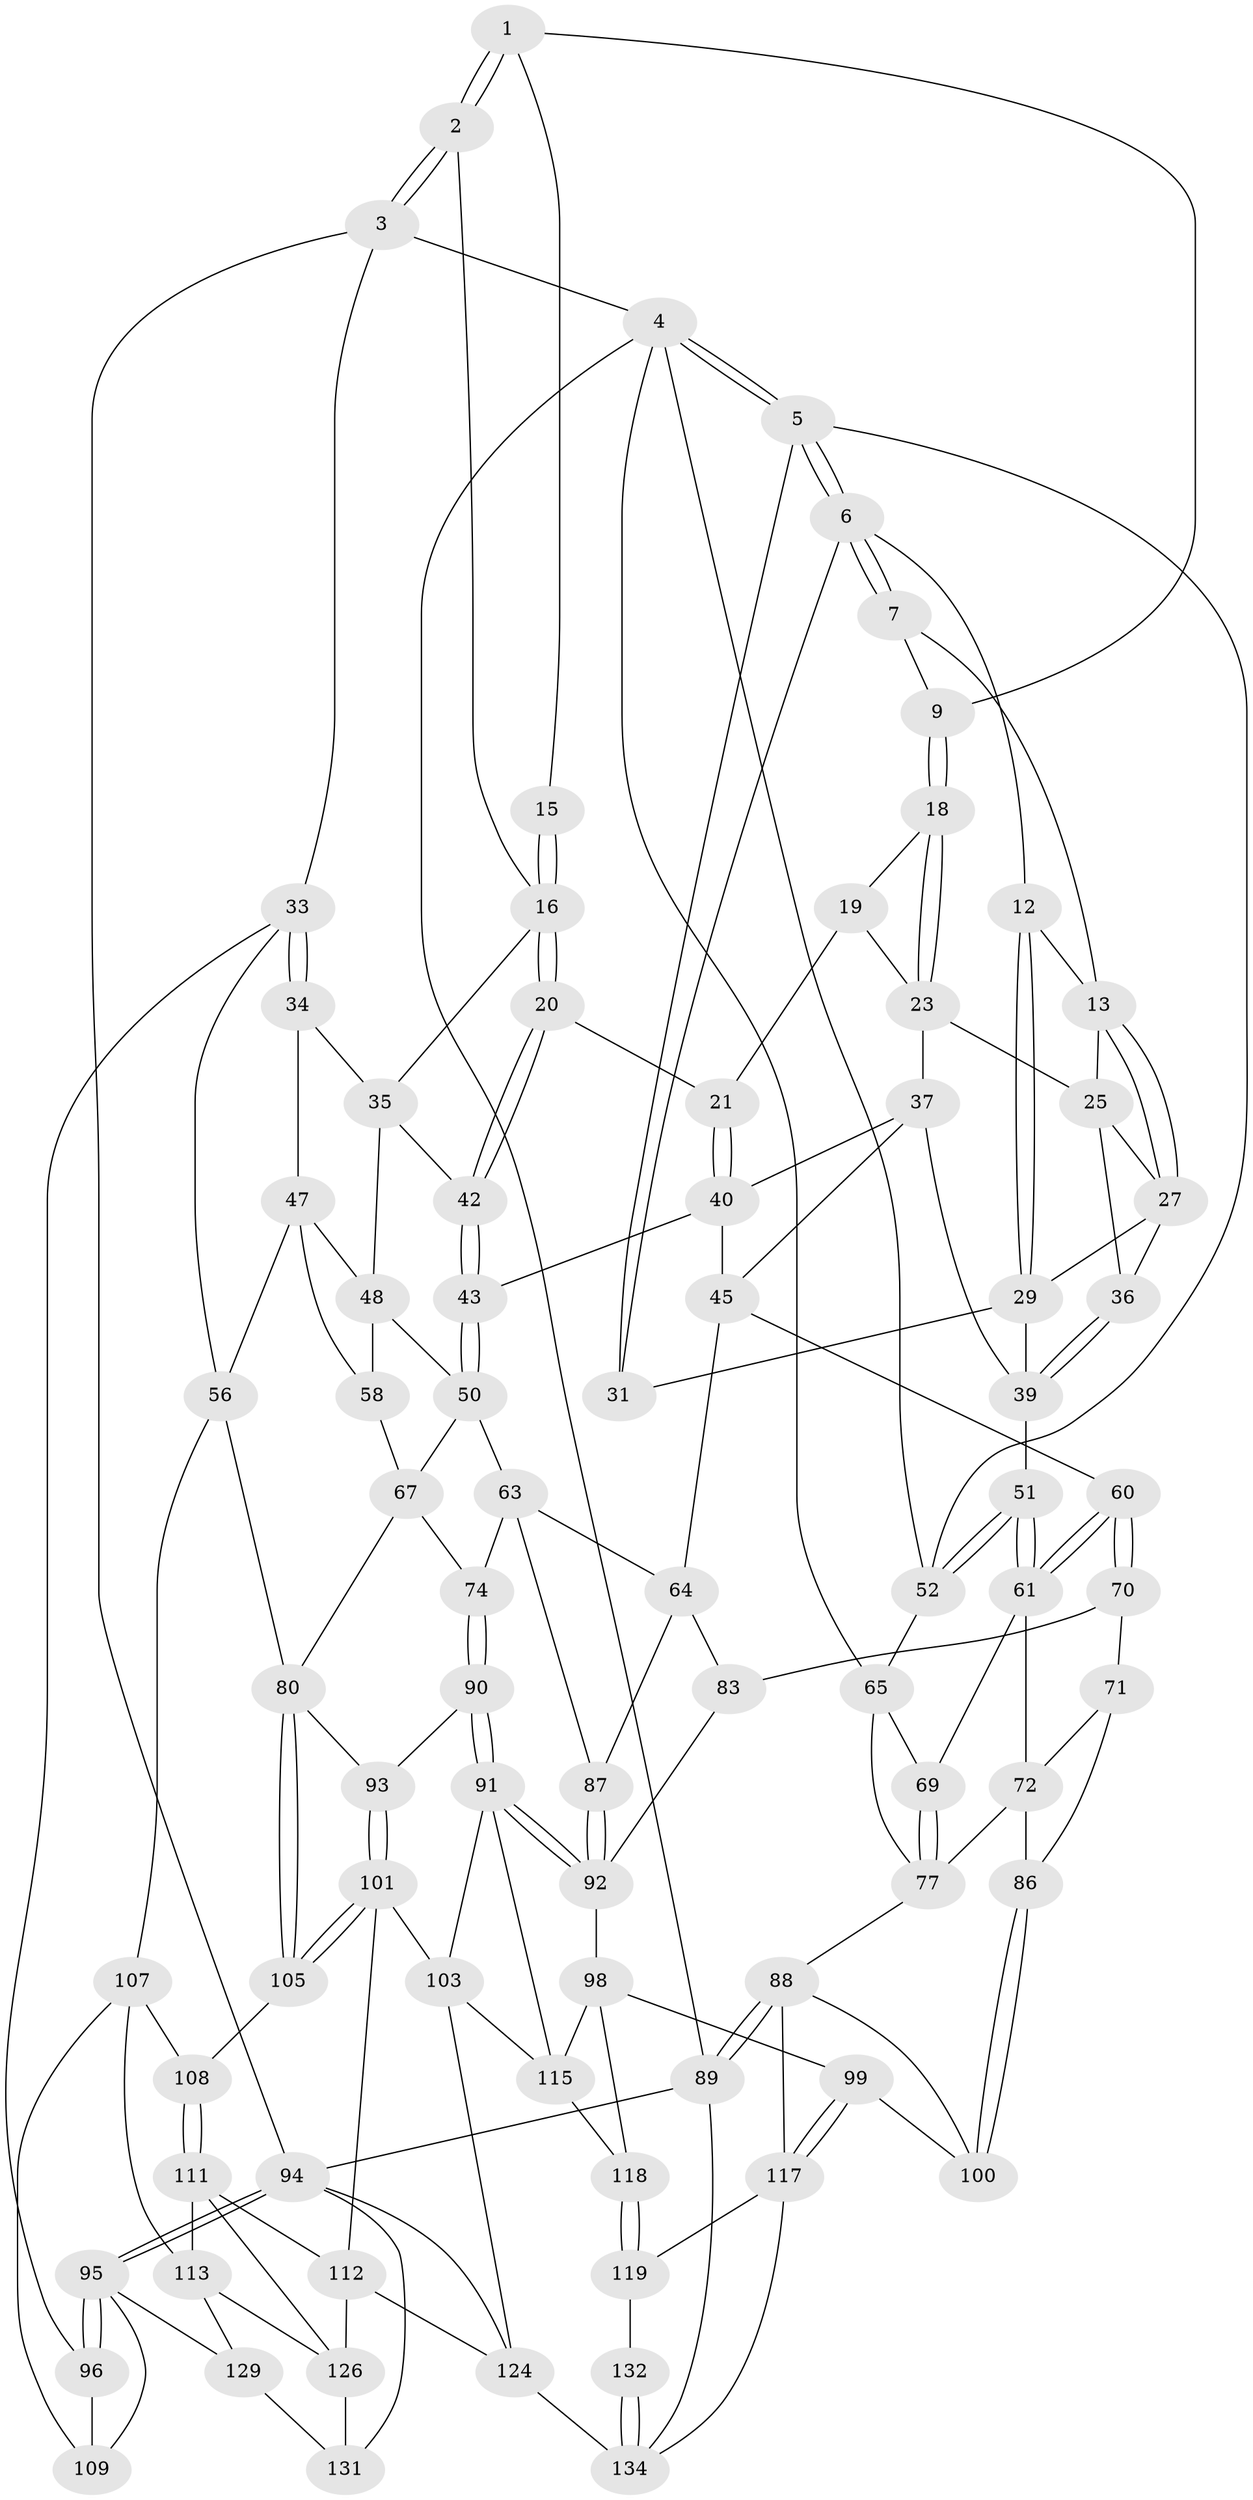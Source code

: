 // Generated by graph-tools (version 1.1) at 2025/24/03/03/25 07:24:35]
// undirected, 85 vertices, 188 edges
graph export_dot {
graph [start="1"]
  node [color=gray90,style=filled];
  1 [pos="+0.6230527828752473+0",super="+8"];
  2 [pos="+1+0"];
  3 [pos="+1+0"];
  4 [pos="+0+0",super="+54"];
  5 [pos="+0+0",super="+32"];
  6 [pos="+0.03181549476115615+0",super="+11"];
  7 [pos="+0.536463572231717+0",super="+10"];
  9 [pos="+0.5471519818585973+0.060709454598174215"];
  12 [pos="+0.28609404920076964+0.02430173744245469"];
  13 [pos="+0.3231200019433212+0.05043626934974405",super="+14"];
  15 [pos="+0.6879441347623375+0.038934568373672644"];
  16 [pos="+0.7747133028492561+0.10359135143716038",super="+17"];
  18 [pos="+0.547775659895882+0.09540435678305566"];
  19 [pos="+0.670414715084424+0.058151154021531586",super="+22"];
  20 [pos="+0.7422780320850916+0.17505908554081548"];
  21 [pos="+0.6653909704730869+0.16809160839099968"];
  23 [pos="+0.5444137791607538+0.1130874245862185",super="+24"];
  25 [pos="+0.43244526306332637+0.09501425182444537",super="+26"];
  27 [pos="+0.3403637832172941+0.10961271591185942",super="+28"];
  29 [pos="+0.2597151442689198+0.21535170298090187",super="+30"];
  31 [pos="+0.20875147806825067+0.21454483583541417"];
  33 [pos="+1+0.074235948990016",super="+55"];
  34 [pos="+1+0.1944951426056331"];
  35 [pos="+0.911960320945865+0.17656071400815948",super="+41"];
  36 [pos="+0.38676137011693046+0.24232889480928665"];
  37 [pos="+0.5225327082487603+0.15585681630657677",super="+38"];
  39 [pos="+0.42226330850804183+0.27322454044283595",super="+46"];
  40 [pos="+0.6172960727503172+0.21913152182589268",super="+44"];
  42 [pos="+0.7526548191463891+0.2154176314402415"];
  43 [pos="+0.6659690308997925+0.3427443301345051"];
  45 [pos="+0.4664648955154745+0.3085957348180282",super="+59"];
  47 [pos="+0.9379220906524917+0.29943568951401695",super="+57"];
  48 [pos="+0.8446145445737626+0.29879739814352857",super="+49"];
  50 [pos="+0.6737117215508653+0.3597592502635703",super="+62"];
  51 [pos="+0.24287982204763942+0.4196636570388269"];
  52 [pos="+0.100447217543509+0.3614956143473569",super="+53"];
  56 [pos="+1+0.5509152615289467",super="+79"];
  58 [pos="+0.8825455982267456+0.4731951307401823"];
  60 [pos="+0.3810538471760837+0.4936441109093914"];
  61 [pos="+0.24315827386902067+0.42039502033388887",super="+68"];
  63 [pos="+0.625145573201828+0.4997123124970308",super="+75"];
  64 [pos="+0.568226127075507+0.5010341703940354",super="+82"];
  65 [pos="+0+0.37512681008870385",super="+66"];
  67 [pos="+0.8483330716029407+0.47630183755392613",super="+73"];
  69 [pos="+0.08915629347316462+0.521652654362299"];
  70 [pos="+0.3753880965676754+0.5466390937474588",super="+84"];
  71 [pos="+0.26754062131988016+0.5767330414698201",super="+85"];
  72 [pos="+0.20996860421280822+0.5335699501172662",super="+76"];
  74 [pos="+0.6691445449279927+0.5495657166434613"];
  77 [pos="+0.03344312359587748+0.6214147017253261",super="+78"];
  80 [pos="+0.8555022767297532+0.6623876977656739",super="+81"];
  83 [pos="+0.39638174272787824+0.6117408622347181"];
  86 [pos="+0.22831934720546143+0.6690283576745245"];
  87 [pos="+0.5416960084807959+0.6605563019200141"];
  88 [pos="+0+0.8186734862513658",super="+106"];
  89 [pos="+0+1"];
  90 [pos="+0.6212823470851151+0.6851317116597118"];
  91 [pos="+0.5493149891134191+0.7394131269984286",super="+104"];
  92 [pos="+0.5325974910664136+0.7232023407328454",super="+97"];
  93 [pos="+0.7088949643592247+0.6979531472108177"];
  94 [pos="+1+1",super="+135"];
  95 [pos="+1+1",super="+128"];
  96 [pos="+1+0.6884366179977285"];
  98 [pos="+0.3304182968591604+0.7452722925296039",super="+116"];
  99 [pos="+0.30350088341967196+0.7356490950673523"];
  100 [pos="+0.23333183286915418+0.6793693049087163"];
  101 [pos="+0.7343669686379787+0.7568295327478528",super="+102"];
  103 [pos="+0.577454593007573+0.8144147914866704",super="+125"];
  105 [pos="+0.7702816808722331+0.7385227537842184"];
  107 [pos="+0.8726407407702647+0.7602595619124329",super="+110"];
  108 [pos="+0.828115767852617+0.776269329278974"];
  109 [pos="+0.9308841110229119+0.8288457210236109"];
  111 [pos="+0.8057148619793765+0.8367994375460968",super="+114"];
  112 [pos="+0.7693775315889365+0.837206067237257",super="+123"];
  113 [pos="+0.8999353139563537+0.8364712462094415",super="+130"];
  115 [pos="+0.4039233754038578+0.822836019711241",super="+121"];
  117 [pos="+0.09269429802262386+0.8491821712761182",super="+120"];
  118 [pos="+0.30392732647345433+0.8489620135203299",super="+122"];
  119 [pos="+0.255542250276671+0.9331702036766382"];
  124 [pos="+0.5997153807668567+0.9928780353479515",super="+133"];
  126 [pos="+0.850584969655708+0.8929952476672859",super="+127"];
  129 [pos="+0.9182759147928125+0.9380728158316973"];
  131 [pos="+0.8387548075475265+0.9509314025509903"];
  132 [pos="+0.39588185130873466+0.9364869494942853"];
  134 [pos="+0.35516143805636047+1",super="+136"];
  1 -- 2;
  1 -- 2;
  1 -- 9;
  1 -- 15;
  2 -- 3;
  2 -- 3;
  2 -- 16;
  3 -- 4;
  3 -- 33;
  3 -- 94;
  4 -- 5;
  4 -- 5;
  4 -- 89;
  4 -- 65;
  4 -- 52;
  5 -- 6;
  5 -- 6;
  5 -- 52;
  5 -- 31;
  6 -- 7;
  6 -- 7;
  6 -- 12;
  6 -- 31;
  7 -- 9;
  7 -- 13;
  9 -- 18;
  9 -- 18;
  12 -- 13;
  12 -- 29;
  12 -- 29;
  13 -- 27;
  13 -- 27;
  13 -- 25;
  15 -- 16;
  15 -- 16;
  16 -- 20;
  16 -- 20;
  16 -- 35;
  18 -- 19;
  18 -- 23;
  18 -- 23;
  19 -- 21;
  19 -- 23;
  20 -- 21;
  20 -- 42;
  20 -- 42;
  21 -- 40;
  21 -- 40;
  23 -- 25;
  23 -- 37;
  25 -- 27;
  25 -- 36;
  27 -- 36;
  27 -- 29;
  29 -- 31;
  29 -- 39;
  33 -- 34;
  33 -- 34;
  33 -- 56;
  33 -- 96;
  34 -- 35;
  34 -- 47;
  35 -- 48;
  35 -- 42;
  36 -- 39;
  36 -- 39;
  37 -- 40;
  37 -- 45;
  37 -- 39;
  39 -- 51;
  40 -- 43;
  40 -- 45;
  42 -- 43;
  42 -- 43;
  43 -- 50;
  43 -- 50;
  45 -- 64;
  45 -- 60;
  47 -- 48;
  47 -- 56;
  47 -- 58;
  48 -- 50;
  48 -- 58;
  50 -- 67;
  50 -- 63;
  51 -- 52;
  51 -- 52;
  51 -- 61;
  51 -- 61;
  52 -- 65;
  56 -- 107;
  56 -- 80;
  58 -- 67;
  60 -- 61;
  60 -- 61;
  60 -- 70;
  60 -- 70;
  61 -- 72;
  61 -- 69;
  63 -- 64;
  63 -- 74;
  63 -- 87;
  64 -- 83;
  64 -- 87;
  65 -- 77;
  65 -- 69;
  67 -- 74;
  67 -- 80;
  69 -- 77;
  69 -- 77;
  70 -- 71 [weight=2];
  70 -- 83;
  71 -- 72;
  71 -- 86;
  72 -- 77;
  72 -- 86;
  74 -- 90;
  74 -- 90;
  77 -- 88;
  80 -- 105;
  80 -- 105;
  80 -- 93;
  83 -- 92;
  86 -- 100;
  86 -- 100;
  87 -- 92;
  87 -- 92;
  88 -- 89;
  88 -- 89;
  88 -- 100;
  88 -- 117;
  89 -- 94;
  89 -- 134;
  90 -- 91;
  90 -- 91;
  90 -- 93;
  91 -- 92;
  91 -- 92;
  91 -- 115;
  91 -- 103;
  92 -- 98;
  93 -- 101;
  93 -- 101;
  94 -- 95;
  94 -- 95;
  94 -- 131;
  94 -- 124;
  95 -- 96;
  95 -- 96;
  95 -- 129;
  95 -- 109;
  96 -- 109;
  98 -- 99;
  98 -- 115;
  98 -- 118;
  99 -- 100;
  99 -- 117;
  99 -- 117;
  101 -- 105;
  101 -- 105;
  101 -- 112;
  101 -- 103;
  103 -- 115;
  103 -- 124;
  105 -- 108;
  107 -- 108;
  107 -- 113;
  107 -- 109;
  108 -- 111;
  108 -- 111;
  111 -- 112;
  111 -- 113;
  111 -- 126;
  112 -- 124;
  112 -- 126;
  113 -- 129;
  113 -- 126;
  115 -- 118;
  117 -- 134;
  117 -- 119;
  118 -- 119;
  118 -- 119;
  119 -- 132;
  124 -- 134;
  126 -- 131;
  129 -- 131;
  132 -- 134;
  132 -- 134;
}
